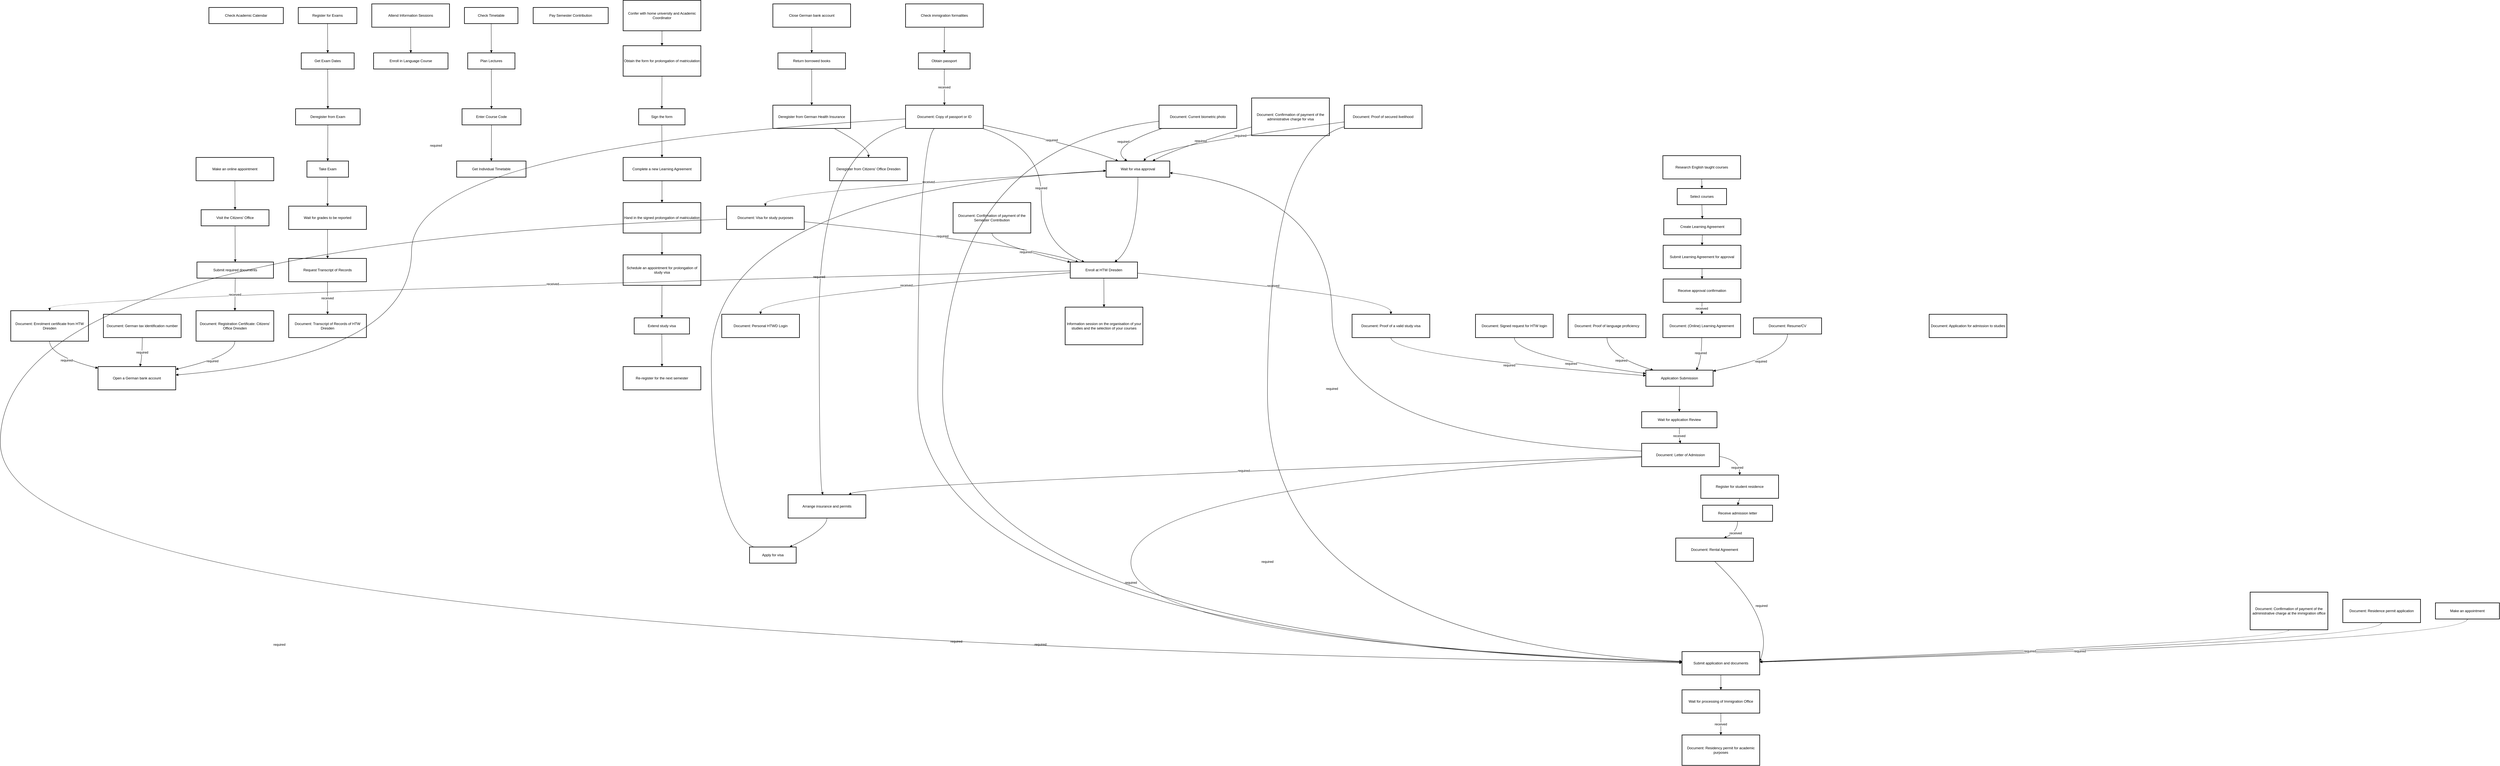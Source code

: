 <mxfile version="26.0.10">
  <diagram name="Page-1" id="U1ppwDl6W-6Wr9IJYZDx">
    <mxGraphModel dx="1793" dy="1134" grid="1" gridSize="10" guides="1" tooltips="1" connect="1" arrows="1" fold="1" page="1" pageScale="1" pageWidth="850" pageHeight="1100" math="0" shadow="0">
      <root>
        <mxCell id="0" />
        <mxCell id="1" parent="0" />
        <mxCell id="uUps8iylp9dzqpl-eoPC-1" value="Document: Proof of secured livelihood" style="whiteSpace=wrap;strokeWidth=2;" vertex="1" parent="1">
          <mxGeometry x="4517" y="371" width="260" height="78" as="geometry" />
        </mxCell>
        <mxCell id="uUps8iylp9dzqpl-eoPC-2" value="Document: Resume/CV" style="whiteSpace=wrap;strokeWidth=2;" vertex="1" parent="1">
          <mxGeometry x="5886" y="1083" width="228" height="54" as="geometry" />
        </mxCell>
        <mxCell id="uUps8iylp9dzqpl-eoPC-3" value="Document: Residence permit application" style="whiteSpace=wrap;strokeWidth=2;" vertex="1" parent="1">
          <mxGeometry x="7858" y="2025" width="260" height="78" as="geometry" />
        </mxCell>
        <mxCell id="uUps8iylp9dzqpl-eoPC-4" value="Document: Confirmation of payment of the administrative charge at the immigration office" style="whiteSpace=wrap;strokeWidth=2;" vertex="1" parent="1">
          <mxGeometry x="7548" y="2001" width="260" height="126" as="geometry" />
        </mxCell>
        <mxCell id="uUps8iylp9dzqpl-eoPC-5" value="Document: Enrolment certificate from HTW Dresden" style="whiteSpace=wrap;strokeWidth=2;" vertex="1" parent="1">
          <mxGeometry x="55" y="1059" width="260" height="102" as="geometry" />
        </mxCell>
        <mxCell id="uUps8iylp9dzqpl-eoPC-6" value="Document: Signed request for HTW login" style="whiteSpace=wrap;strokeWidth=2;" vertex="1" parent="1">
          <mxGeometry x="4956" y="1071" width="260" height="78" as="geometry" />
        </mxCell>
        <mxCell id="uUps8iylp9dzqpl-eoPC-7" value="Document: Letter of Admission" style="whiteSpace=wrap;strokeWidth=2;" vertex="1" parent="1">
          <mxGeometry x="5512" y="1503" width="260" height="78" as="geometry" />
        </mxCell>
        <mxCell id="uUps8iylp9dzqpl-eoPC-9" value="Document: Rental Agreement" style="whiteSpace=wrap;strokeWidth=2;" vertex="1" parent="1">
          <mxGeometry x="5626" y="1820" width="260" height="78" as="geometry" />
        </mxCell>
        <mxCell id="uUps8iylp9dzqpl-eoPC-10" value="Document: Visa for study purposes" style="whiteSpace=wrap;strokeWidth=2;" vertex="1" parent="1">
          <mxGeometry x="2450" y="709" width="260" height="78" as="geometry" />
        </mxCell>
        <mxCell id="uUps8iylp9dzqpl-eoPC-13" value="Document: Transcript of Records of HTW Dresden" style="whiteSpace=wrap;strokeWidth=2;" vertex="1" parent="1">
          <mxGeometry x="985" y="1071" width="260" height="78" as="geometry" />
        </mxCell>
        <mxCell id="uUps8iylp9dzqpl-eoPC-14" value="Document: Registration Certificate: Citizens&#39; Office Dresden" style="whiteSpace=wrap;strokeWidth=2;" vertex="1" parent="1">
          <mxGeometry x="675" y="1059" width="260" height="102" as="geometry" />
        </mxCell>
        <mxCell id="uUps8iylp9dzqpl-eoPC-15" value="Document: Residency permit for academic purposes" style="whiteSpace=wrap;strokeWidth=2;" vertex="1" parent="1">
          <mxGeometry x="5647" y="2479" width="260" height="102" as="geometry" />
        </mxCell>
        <mxCell id="uUps8iylp9dzqpl-eoPC-16" value="Document: (Online) Learning Agreement" style="whiteSpace=wrap;strokeWidth=2;" vertex="1" parent="1">
          <mxGeometry x="5583" y="1071" width="260" height="78" as="geometry" />
        </mxCell>
        <mxCell id="uUps8iylp9dzqpl-eoPC-17" value="Document: Proof of a valid study visa" style="whiteSpace=wrap;strokeWidth=2;" vertex="1" parent="1">
          <mxGeometry x="4543" y="1071" width="260" height="78" as="geometry" />
        </mxCell>
        <mxCell id="uUps8iylp9dzqpl-eoPC-18" value="Document: Personal HTWD Login" style="whiteSpace=wrap;strokeWidth=2;" vertex="1" parent="1">
          <mxGeometry x="2434" y="1071" width="260" height="78" as="geometry" />
        </mxCell>
        <mxCell id="uUps8iylp9dzqpl-eoPC-19" value="Document: Confirmation of payment of the Semester Contribution" style="whiteSpace=wrap;strokeWidth=2;" vertex="1" parent="1">
          <mxGeometry x="3208" y="697" width="260" height="102" as="geometry" />
        </mxCell>
        <mxCell id="uUps8iylp9dzqpl-eoPC-20" value="Document: Proof of language proficiency" style="whiteSpace=wrap;strokeWidth=2;" vertex="1" parent="1">
          <mxGeometry x="5266" y="1071" width="260" height="78" as="geometry" />
        </mxCell>
        <mxCell id="uUps8iylp9dzqpl-eoPC-21" value="Document: German tax identification number" style="whiteSpace=wrap;strokeWidth=2;" vertex="1" parent="1">
          <mxGeometry x="365" y="1071" width="260" height="78" as="geometry" />
        </mxCell>
        <mxCell id="uUps8iylp9dzqpl-eoPC-22" value="Document: Current biometric photo" style="whiteSpace=wrap;strokeWidth=2;" vertex="1" parent="1">
          <mxGeometry x="3897" y="371" width="260" height="78" as="geometry" />
        </mxCell>
        <mxCell id="uUps8iylp9dzqpl-eoPC-23" value="Document: Confirmation of payment of the administrative charge for visa" style="whiteSpace=wrap;strokeWidth=2;" vertex="1" parent="1">
          <mxGeometry x="4207" y="347" width="260" height="126" as="geometry" />
        </mxCell>
        <mxCell id="uUps8iylp9dzqpl-eoPC-24" value="Document: Application for admission to studies" style="whiteSpace=wrap;strokeWidth=2;" vertex="1" parent="1">
          <mxGeometry x="6474" y="1071" width="260" height="78" as="geometry" />
        </mxCell>
        <mxCell id="uUps8iylp9dzqpl-eoPC-25" value="Document: Copy of passport or ID" style="whiteSpace=wrap;strokeWidth=2;" vertex="1" parent="1">
          <mxGeometry x="3049" y="371" width="260" height="78" as="geometry" />
        </mxCell>
        <mxCell id="uUps8iylp9dzqpl-eoPC-26" value="Application Submission" style="whiteSpace=wrap;strokeWidth=2;" vertex="1" parent="1">
          <mxGeometry x="5526" y="1258" width="225" height="54" as="geometry" />
        </mxCell>
        <mxCell id="uUps8iylp9dzqpl-eoPC-27" value="Wait for application Review" style="whiteSpace=wrap;strokeWidth=2;" vertex="1" parent="1">
          <mxGeometry x="5512" y="1397" width="252" height="54" as="geometry" />
        </mxCell>
        <mxCell id="uUps8iylp9dzqpl-eoPC-28" value="Research English taught courses" style="whiteSpace=wrap;strokeWidth=2;" vertex="1" parent="1">
          <mxGeometry x="5583" y="540" width="260" height="78" as="geometry" />
        </mxCell>
        <mxCell id="uUps8iylp9dzqpl-eoPC-29" value="Select courses" style="whiteSpace=wrap;strokeWidth=2;" vertex="1" parent="1">
          <mxGeometry x="5631" y="650" width="165" height="54" as="geometry" />
        </mxCell>
        <mxCell id="uUps8iylp9dzqpl-eoPC-30" value="Create Learning Agreement" style="whiteSpace=wrap;strokeWidth=2;" vertex="1" parent="1">
          <mxGeometry x="5586" y="751" width="258" height="54" as="geometry" />
        </mxCell>
        <mxCell id="uUps8iylp9dzqpl-eoPC-31" value="Submit Learning Agreement for approval" style="whiteSpace=wrap;strokeWidth=2;" vertex="1" parent="1">
          <mxGeometry x="5584" y="840" width="260" height="78" as="geometry" />
        </mxCell>
        <mxCell id="uUps8iylp9dzqpl-eoPC-32" value="Receive approval confirmation" style="whiteSpace=wrap;strokeWidth=2;" vertex="1" parent="1">
          <mxGeometry x="5584" y="953" width="260" height="78" as="geometry" />
        </mxCell>
        <mxCell id="uUps8iylp9dzqpl-eoPC-33" value="Check Academic Calendar" style="whiteSpace=wrap;strokeWidth=2;" vertex="1" parent="1">
          <mxGeometry x="718" y="44" width="249" height="54" as="geometry" />
        </mxCell>
        <mxCell id="uUps8iylp9dzqpl-eoPC-34" value="Attend Information Sessions" style="whiteSpace=wrap;strokeWidth=2;" vertex="1" parent="1">
          <mxGeometry x="1263" y="32" width="260" height="78" as="geometry" />
        </mxCell>
        <mxCell id="uUps8iylp9dzqpl-eoPC-35" value="Enroll in Language Course" style="whiteSpace=wrap;strokeWidth=2;" vertex="1" parent="1">
          <mxGeometry x="1269" y="196" width="249" height="54" as="geometry" />
        </mxCell>
        <mxCell id="uUps8iylp9dzqpl-eoPC-39" value="Check immigration formalities" style="whiteSpace=wrap;strokeWidth=2;" vertex="1" parent="1">
          <mxGeometry x="3049" y="32" width="260" height="78" as="geometry" />
        </mxCell>
        <mxCell id="uUps8iylp9dzqpl-eoPC-40" value="Obtain passport" style="whiteSpace=wrap;strokeWidth=2;" vertex="1" parent="1">
          <mxGeometry x="3092" y="196" width="173" height="54" as="geometry" />
        </mxCell>
        <mxCell id="uUps8iylp9dzqpl-eoPC-41" value="Arrange insurance and permits" style="whiteSpace=wrap;strokeWidth=2;" vertex="1" parent="1">
          <mxGeometry x="2656" y="1675" width="260" height="78" as="geometry" />
        </mxCell>
        <mxCell id="uUps8iylp9dzqpl-eoPC-42" value="Apply for visa" style="whiteSpace=wrap;strokeWidth=2;" vertex="1" parent="1">
          <mxGeometry x="2527" y="1850" width="156" height="54" as="geometry" />
        </mxCell>
        <mxCell id="uUps8iylp9dzqpl-eoPC-43" value="Wait for visa approval" style="whiteSpace=wrap;strokeWidth=2;" vertex="1" parent="1">
          <mxGeometry x="3720" y="558" width="213" height="54" as="geometry" />
        </mxCell>
        <mxCell id="uUps8iylp9dzqpl-eoPC-44" value="Register for student residence" style="whiteSpace=wrap;strokeWidth=2;" vertex="1" parent="1">
          <mxGeometry x="5710" y="1609" width="260" height="78" as="geometry" />
        </mxCell>
        <mxCell id="uUps8iylp9dzqpl-eoPC-45" value="Receive admission letter" style="whiteSpace=wrap;strokeWidth=2;" vertex="1" parent="1">
          <mxGeometry x="5716" y="1710" width="234" height="54" as="geometry" />
        </mxCell>
        <mxCell id="uUps8iylp9dzqpl-eoPC-46" value="Pay Semester Contribution" style="whiteSpace=wrap;strokeWidth=2;" vertex="1" parent="1">
          <mxGeometry x="1803" y="44" width="251" height="54" as="geometry" />
        </mxCell>
        <mxCell id="uUps8iylp9dzqpl-eoPC-47" value="Enroll at HTW Dresden" style="whiteSpace=wrap;strokeWidth=2;" vertex="1" parent="1">
          <mxGeometry x="3600" y="896" width="225" height="54" as="geometry" />
        </mxCell>
        <mxCell id="uUps8iylp9dzqpl-eoPC-48" value="Information session on the organisation of your studies and the selection of your courses" style="whiteSpace=wrap;strokeWidth=2;" vertex="1" parent="1">
          <mxGeometry x="3583" y="1047" width="260" height="126" as="geometry" />
        </mxCell>
        <mxCell id="uUps8iylp9dzqpl-eoPC-49" value="Make an online appointment" style="whiteSpace=wrap;strokeWidth=2;" vertex="1" parent="1">
          <mxGeometry x="675" y="546" width="260" height="78" as="geometry" />
        </mxCell>
        <mxCell id="uUps8iylp9dzqpl-eoPC-50" value="Visit the Citizens&#39; Office" style="whiteSpace=wrap;strokeWidth=2;" vertex="1" parent="1">
          <mxGeometry x="692" y="721" width="227" height="54" as="geometry" />
        </mxCell>
        <mxCell id="uUps8iylp9dzqpl-eoPC-51" value="Submit required documents" style="whiteSpace=wrap;strokeWidth=2;" vertex="1" parent="1">
          <mxGeometry x="678" y="896" width="256" height="54" as="geometry" />
        </mxCell>
        <mxCell id="uUps8iylp9dzqpl-eoPC-52" value="Make an appointment" style="whiteSpace=wrap;strokeWidth=2;" vertex="1" parent="1">
          <mxGeometry x="8168" y="2037" width="214" height="54" as="geometry" />
        </mxCell>
        <mxCell id="uUps8iylp9dzqpl-eoPC-53" value="Submit application and documents" style="whiteSpace=wrap;strokeWidth=2;" vertex="1" parent="1">
          <mxGeometry x="5647" y="2200" width="260" height="78" as="geometry" />
        </mxCell>
        <mxCell id="uUps8iylp9dzqpl-eoPC-54" value="Wait for processing of Immigration Office" style="whiteSpace=wrap;strokeWidth=2;" vertex="1" parent="1">
          <mxGeometry x="5647" y="2328" width="260" height="78" as="geometry" />
        </mxCell>
        <mxCell id="uUps8iylp9dzqpl-eoPC-55" value="Open a German bank account" style="whiteSpace=wrap;strokeWidth=2;" vertex="1" parent="1">
          <mxGeometry x="347" y="1246" width="260" height="78" as="geometry" />
        </mxCell>
        <mxCell id="uUps8iylp9dzqpl-eoPC-56" value="Check Timetable" style="whiteSpace=wrap;strokeWidth=2;" vertex="1" parent="1">
          <mxGeometry x="1573" y="44" width="179" height="54" as="geometry" />
        </mxCell>
        <mxCell id="uUps8iylp9dzqpl-eoPC-57" value="Plan Lectures" style="whiteSpace=wrap;strokeWidth=2;" vertex="1" parent="1">
          <mxGeometry x="1584" y="196" width="158" height="54" as="geometry" />
        </mxCell>
        <mxCell id="uUps8iylp9dzqpl-eoPC-58" value="Enter Course Code" style="whiteSpace=wrap;strokeWidth=2;" vertex="1" parent="1">
          <mxGeometry x="1565" y="383" width="197" height="54" as="geometry" />
        </mxCell>
        <mxCell id="uUps8iylp9dzqpl-eoPC-59" value="Get Individual Timetable" style="whiteSpace=wrap;strokeWidth=2;" vertex="1" parent="1">
          <mxGeometry x="1547" y="558" width="232" height="54" as="geometry" />
        </mxCell>
        <mxCell id="uUps8iylp9dzqpl-eoPC-60" value="Register for Exams" style="whiteSpace=wrap;strokeWidth=2;" vertex="1" parent="1">
          <mxGeometry x="1017" y="44" width="196" height="54" as="geometry" />
        </mxCell>
        <mxCell id="uUps8iylp9dzqpl-eoPC-61" value="Get Exam Dates" style="whiteSpace=wrap;strokeWidth=2;" vertex="1" parent="1">
          <mxGeometry x="1027" y="196" width="177" height="54" as="geometry" />
        </mxCell>
        <mxCell id="uUps8iylp9dzqpl-eoPC-62" value="Deregister from Exam" style="whiteSpace=wrap;strokeWidth=2;" vertex="1" parent="1">
          <mxGeometry x="1008" y="383" width="216" height="54" as="geometry" />
        </mxCell>
        <mxCell id="uUps8iylp9dzqpl-eoPC-63" value="Take Exam" style="whiteSpace=wrap;strokeWidth=2;" vertex="1" parent="1">
          <mxGeometry x="1046" y="558" width="139" height="54" as="geometry" />
        </mxCell>
        <mxCell id="uUps8iylp9dzqpl-eoPC-64" value="Wait for grades to be reported" style="whiteSpace=wrap;strokeWidth=2;" vertex="1" parent="1">
          <mxGeometry x="985" y="709" width="260" height="78" as="geometry" />
        </mxCell>
        <mxCell id="uUps8iylp9dzqpl-eoPC-65" value="Request Transcript of Records" style="whiteSpace=wrap;strokeWidth=2;" vertex="1" parent="1">
          <mxGeometry x="985" y="884" width="260" height="78" as="geometry" />
        </mxCell>
        <mxCell id="uUps8iylp9dzqpl-eoPC-66" value="Confer with home university and Academic Coordinator" style="whiteSpace=wrap;strokeWidth=2;" vertex="1" parent="1">
          <mxGeometry x="2104" y="20" width="260" height="102" as="geometry" />
        </mxCell>
        <mxCell id="uUps8iylp9dzqpl-eoPC-67" value="Obtain the form for prolongation of matriculation" style="whiteSpace=wrap;strokeWidth=2;" vertex="1" parent="1">
          <mxGeometry x="2104" y="172" width="260" height="102" as="geometry" />
        </mxCell>
        <mxCell id="uUps8iylp9dzqpl-eoPC-68" value="Sign the form" style="whiteSpace=wrap;strokeWidth=2;" vertex="1" parent="1">
          <mxGeometry x="2156" y="383" width="155" height="54" as="geometry" />
        </mxCell>
        <mxCell id="uUps8iylp9dzqpl-eoPC-69" value="Complete a new Learning Agreement" style="whiteSpace=wrap;strokeWidth=2;" vertex="1" parent="1">
          <mxGeometry x="2104" y="546" width="260" height="78" as="geometry" />
        </mxCell>
        <mxCell id="uUps8iylp9dzqpl-eoPC-70" value="Hand in the signed prolongation of matriculation" style="whiteSpace=wrap;strokeWidth=2;" vertex="1" parent="1">
          <mxGeometry x="2104" y="697" width="260" height="102" as="geometry" />
        </mxCell>
        <mxCell id="uUps8iylp9dzqpl-eoPC-71" value="Schedule an appointment for prolongation of study visa" style="whiteSpace=wrap;strokeWidth=2;" vertex="1" parent="1">
          <mxGeometry x="2104" y="872" width="260" height="102" as="geometry" />
        </mxCell>
        <mxCell id="uUps8iylp9dzqpl-eoPC-72" value="Extend study visa" style="whiteSpace=wrap;strokeWidth=2;" vertex="1" parent="1">
          <mxGeometry x="2141" y="1083" width="185" height="54" as="geometry" />
        </mxCell>
        <mxCell id="uUps8iylp9dzqpl-eoPC-73" value="Re-register for the next semester" style="whiteSpace=wrap;strokeWidth=2;" vertex="1" parent="1">
          <mxGeometry x="2104" y="1246" width="260" height="78" as="geometry" />
        </mxCell>
        <mxCell id="uUps8iylp9dzqpl-eoPC-75" value="Close German bank account" style="whiteSpace=wrap;strokeWidth=2;" vertex="1" parent="1">
          <mxGeometry x="2605" y="32" width="260" height="78" as="geometry" />
        </mxCell>
        <mxCell id="uUps8iylp9dzqpl-eoPC-76" value="Return borrowed books" style="whiteSpace=wrap;strokeWidth=2;" vertex="1" parent="1">
          <mxGeometry x="2622" y="196" width="226" height="54" as="geometry" />
        </mxCell>
        <mxCell id="uUps8iylp9dzqpl-eoPC-77" value="Deregister from German Health Insurance" style="whiteSpace=wrap;strokeWidth=2;" vertex="1" parent="1">
          <mxGeometry x="2605" y="371" width="260" height="78" as="geometry" />
        </mxCell>
        <mxCell id="uUps8iylp9dzqpl-eoPC-78" value="Deregister from Citizens&#39; Office Dresden" style="whiteSpace=wrap;strokeWidth=2;" vertex="1" parent="1">
          <mxGeometry x="2795" y="546" width="260" height="78" as="geometry" />
        </mxCell>
        <mxCell id="uUps8iylp9dzqpl-eoPC-81" value="required" style="curved=1;startArrow=none;endArrow=block;exitX=0.5;exitY=1;entryX=0.75;entryY=0;rounded=0;entryDx=0;entryDy=0;" edge="1" parent="1" source="uUps8iylp9dzqpl-eoPC-16" target="uUps8iylp9dzqpl-eoPC-26">
          <mxGeometry x="-0.099" y="-3" relative="1" as="geometry">
            <Array as="points">
              <mxPoint x="5713" y="1220" />
            </Array>
            <mxPoint as="offset" />
          </mxGeometry>
        </mxCell>
        <mxCell id="uUps8iylp9dzqpl-eoPC-82" value="required" style="curved=1;startArrow=none;endArrow=block;exitX=0.5;exitY=1;entryX=1;entryY=0.06;rounded=0;" edge="1" parent="1" source="uUps8iylp9dzqpl-eoPC-2" target="uUps8iylp9dzqpl-eoPC-26">
          <mxGeometry relative="1" as="geometry">
            <Array as="points">
              <mxPoint x="6000" y="1210" />
            </Array>
          </mxGeometry>
        </mxCell>
        <mxCell id="uUps8iylp9dzqpl-eoPC-84" value="required" style="curved=1;startArrow=none;endArrow=block;exitX=0.5;exitY=1;entryX=0.11;entryY=0;rounded=0;" edge="1" parent="1" source="uUps8iylp9dzqpl-eoPC-20" target="uUps8iylp9dzqpl-eoPC-26">
          <mxGeometry relative="1" as="geometry">
            <Array as="points">
              <mxPoint x="5396" y="1210" />
            </Array>
          </mxGeometry>
        </mxCell>
        <mxCell id="uUps8iylp9dzqpl-eoPC-85" value="required" style="curved=1;startArrow=none;endArrow=block;exitX=0.5;exitY=1;entryX=0;entryY=0.21;rounded=0;" edge="1" parent="1" source="uUps8iylp9dzqpl-eoPC-6" target="uUps8iylp9dzqpl-eoPC-26">
          <mxGeometry relative="1" as="geometry">
            <Array as="points">
              <mxPoint x="5086" y="1210" />
            </Array>
          </mxGeometry>
        </mxCell>
        <mxCell id="uUps8iylp9dzqpl-eoPC-88" value="required" style="curved=1;startArrow=none;endArrow=block;exitX=0.5;exitY=1;entryX=0;entryY=0.34;rounded=0;" edge="1" parent="1" source="uUps8iylp9dzqpl-eoPC-17" target="uUps8iylp9dzqpl-eoPC-26">
          <mxGeometry relative="1" as="geometry">
            <Array as="points">
              <mxPoint x="4673" y="1210" />
            </Array>
          </mxGeometry>
        </mxCell>
        <mxCell id="uUps8iylp9dzqpl-eoPC-89" value="" style="curved=1;startArrow=none;endArrow=block;exitX=0.5;exitY=1;entryX=0.5;entryY=0;rounded=0;" edge="1" parent="1" source="uUps8iylp9dzqpl-eoPC-26" target="uUps8iylp9dzqpl-eoPC-27">
          <mxGeometry relative="1" as="geometry">
            <Array as="points" />
          </mxGeometry>
        </mxCell>
        <mxCell id="uUps8iylp9dzqpl-eoPC-90" value="received" style="curved=1;startArrow=none;endArrow=block;exitX=0.5;exitY=1;entryX=0.5;entryY=0;rounded=0;entryDx=0;entryDy=0;" edge="1" parent="1" source="uUps8iylp9dzqpl-eoPC-27" target="uUps8iylp9dzqpl-eoPC-7">
          <mxGeometry relative="1" as="geometry">
            <Array as="points">
              <mxPoint x="5638" y="1488" />
            </Array>
          </mxGeometry>
        </mxCell>
        <mxCell id="uUps8iylp9dzqpl-eoPC-91" value="" style="curved=1;startArrow=none;endArrow=block;exitX=0.5;exitY=1;entryX=0.5;entryY=0;rounded=0;" edge="1" parent="1" source="uUps8iylp9dzqpl-eoPC-28" target="uUps8iylp9dzqpl-eoPC-29">
          <mxGeometry relative="1" as="geometry">
            <Array as="points" />
          </mxGeometry>
        </mxCell>
        <mxCell id="uUps8iylp9dzqpl-eoPC-92" value="" style="curved=1;startArrow=none;endArrow=block;exitX=0.5;exitY=1;entryX=0.5;entryY=0;rounded=0;exitDx=0;exitDy=0;" edge="1" parent="1" source="uUps8iylp9dzqpl-eoPC-29" target="uUps8iylp9dzqpl-eoPC-30">
          <mxGeometry relative="1" as="geometry">
            <Array as="points" />
          </mxGeometry>
        </mxCell>
        <mxCell id="uUps8iylp9dzqpl-eoPC-93" value="" style="curved=1;startArrow=none;endArrow=block;exitX=0.5;exitY=1;entryX=0.5;entryY=0;rounded=0;" edge="1" parent="1" source="uUps8iylp9dzqpl-eoPC-30" target="uUps8iylp9dzqpl-eoPC-31">
          <mxGeometry relative="1" as="geometry">
            <Array as="points" />
          </mxGeometry>
        </mxCell>
        <mxCell id="uUps8iylp9dzqpl-eoPC-94" value="" style="curved=1;startArrow=none;endArrow=block;exitX=0.5;exitY=1;entryX=0.5;entryY=0;rounded=0;" edge="1" parent="1" source="uUps8iylp9dzqpl-eoPC-31" target="uUps8iylp9dzqpl-eoPC-32">
          <mxGeometry relative="1" as="geometry">
            <Array as="points" />
          </mxGeometry>
        </mxCell>
        <mxCell id="uUps8iylp9dzqpl-eoPC-95" value="received" style="curved=1;startArrow=none;endArrow=block;exitX=0.5;exitY=1;entryX=0.5;entryY=0;rounded=0;" edge="1" parent="1" source="uUps8iylp9dzqpl-eoPC-32" target="uUps8iylp9dzqpl-eoPC-16">
          <mxGeometry relative="1" as="geometry">
            <Array as="points" />
          </mxGeometry>
        </mxCell>
        <mxCell id="uUps8iylp9dzqpl-eoPC-96" value="" style="curved=1;startArrow=none;endArrow=block;exitX=0.5;exitY=1;entryX=0.5;entryY=0;rounded=0;" edge="1" parent="1" source="uUps8iylp9dzqpl-eoPC-34" target="uUps8iylp9dzqpl-eoPC-35">
          <mxGeometry relative="1" as="geometry">
            <Array as="points" />
          </mxGeometry>
        </mxCell>
        <mxCell id="uUps8iylp9dzqpl-eoPC-103" value="" style="curved=1;startArrow=none;endArrow=block;exitX=0.5;exitY=1;entryX=0.5;entryY=0;rounded=0;" edge="1" parent="1" source="uUps8iylp9dzqpl-eoPC-39" target="uUps8iylp9dzqpl-eoPC-40">
          <mxGeometry relative="1" as="geometry">
            <Array as="points" />
          </mxGeometry>
        </mxCell>
        <mxCell id="uUps8iylp9dzqpl-eoPC-104" value="received" style="curved=1;startArrow=none;endArrow=block;exitX=0.5;exitY=1;entryX=0.5;entryY=0;rounded=0;" edge="1" parent="1" source="uUps8iylp9dzqpl-eoPC-40" target="uUps8iylp9dzqpl-eoPC-25">
          <mxGeometry relative="1" as="geometry">
            <Array as="points" />
          </mxGeometry>
        </mxCell>
        <mxCell id="uUps8iylp9dzqpl-eoPC-105" value="required" style="curved=1;startArrow=none;endArrow=block;exitX=0;exitY=0.56;entryX=0.78;entryY=0;rounded=0;" edge="1" parent="1" source="uUps8iylp9dzqpl-eoPC-7" target="uUps8iylp9dzqpl-eoPC-41">
          <mxGeometry relative="1" as="geometry">
            <Array as="points">
              <mxPoint x="2925" y="1639" />
            </Array>
          </mxGeometry>
        </mxCell>
        <mxCell id="uUps8iylp9dzqpl-eoPC-106" value="required" style="curved=1;startArrow=none;endArrow=block;exitX=0;exitY=0.9;entryX=0.45;entryY=0;rounded=0;" edge="1" parent="1" source="uUps8iylp9dzqpl-eoPC-25" target="uUps8iylp9dzqpl-eoPC-41">
          <mxGeometry relative="1" as="geometry">
            <Array as="points">
              <mxPoint x="2760" y="510" />
              <mxPoint x="2760" y="1639" />
            </Array>
          </mxGeometry>
        </mxCell>
        <mxCell id="uUps8iylp9dzqpl-eoPC-107" value="" style="curved=1;startArrow=none;endArrow=block;exitX=0.5;exitY=1;entryX=0.86;entryY=0;rounded=0;" edge="1" parent="1" source="uUps8iylp9dzqpl-eoPC-41" target="uUps8iylp9dzqpl-eoPC-42">
          <mxGeometry relative="1" as="geometry">
            <Array as="points">
              <mxPoint x="2786" y="1790" />
            </Array>
          </mxGeometry>
        </mxCell>
        <mxCell id="uUps8iylp9dzqpl-eoPC-108" value="" style="curved=1;startArrow=none;endArrow=block;exitX=0.09;exitY=0;entryX=0;entryY=0.6;rounded=0;" edge="1" parent="1" source="uUps8iylp9dzqpl-eoPC-42" target="uUps8iylp9dzqpl-eoPC-43">
          <mxGeometry relative="1" as="geometry">
            <Array as="points">
              <mxPoint x="2399" y="1790" />
              <mxPoint x="2399" y="661" />
            </Array>
          </mxGeometry>
        </mxCell>
        <mxCell id="uUps8iylp9dzqpl-eoPC-110" value="required" style="curved=1;startArrow=none;endArrow=block;exitX=0;exitY=0.77;entryX=0.73;entryY=0;rounded=0;" edge="1" parent="1" source="uUps8iylp9dzqpl-eoPC-23" target="uUps8iylp9dzqpl-eoPC-43">
          <mxGeometry relative="1" as="geometry">
            <Array as="points">
              <mxPoint x="3963" y="510" />
            </Array>
          </mxGeometry>
        </mxCell>
        <mxCell id="uUps8iylp9dzqpl-eoPC-113" value="required" style="curved=1;startArrow=none;endArrow=block;exitX=0;exitY=0.72;entryX=0.59;entryY=0;rounded=0;" edge="1" parent="1" source="uUps8iylp9dzqpl-eoPC-1" target="uUps8iylp9dzqpl-eoPC-43">
          <mxGeometry relative="1" as="geometry">
            <Array as="points">
              <mxPoint x="3880" y="510" />
            </Array>
          </mxGeometry>
        </mxCell>
        <mxCell id="uUps8iylp9dzqpl-eoPC-114" value="required" style="curved=1;startArrow=none;endArrow=block;exitX=0;exitY=0.33;entryX=1;entryY=0.73;rounded=0;" edge="1" parent="1" source="uUps8iylp9dzqpl-eoPC-7" target="uUps8iylp9dzqpl-eoPC-43">
          <mxGeometry relative="1" as="geometry">
            <Array as="points">
              <mxPoint x="4476" y="1488" />
              <mxPoint x="4476" y="661" />
            </Array>
          </mxGeometry>
        </mxCell>
        <mxCell id="uUps8iylp9dzqpl-eoPC-115" value="required" style="curved=1;startArrow=none;endArrow=block;exitX=0.04;exitY=1;entryX=0.33;entryY=0;rounded=0;" edge="1" parent="1" source="uUps8iylp9dzqpl-eoPC-22" target="uUps8iylp9dzqpl-eoPC-43">
          <mxGeometry relative="1" as="geometry">
            <Array as="points">
              <mxPoint x="3725" y="510" />
            </Array>
          </mxGeometry>
        </mxCell>
        <mxCell id="uUps8iylp9dzqpl-eoPC-116" value="required" style="curved=1;startArrow=none;endArrow=block;exitX=1;exitY=0.86;entryX=0.19;entryY=0;rounded=0;" edge="1" parent="1" source="uUps8iylp9dzqpl-eoPC-25" target="uUps8iylp9dzqpl-eoPC-43">
          <mxGeometry relative="1" as="geometry">
            <Array as="points">
              <mxPoint x="3642" y="510" />
            </Array>
          </mxGeometry>
        </mxCell>
        <mxCell id="uUps8iylp9dzqpl-eoPC-117" value="received" style="curved=1;startArrow=none;endArrow=block;exitX=0;exitY=0.62;entryX=0.5;entryY=0;rounded=0;" edge="1" parent="1" source="uUps8iylp9dzqpl-eoPC-43" target="uUps8iylp9dzqpl-eoPC-10">
          <mxGeometry relative="1" as="geometry">
            <Array as="points">
              <mxPoint x="2580" y="661" />
            </Array>
          </mxGeometry>
        </mxCell>
        <mxCell id="uUps8iylp9dzqpl-eoPC-118" value="required" style="curved=1;startArrow=none;endArrow=block;exitX=1;exitY=0.56;entryX=0.5;entryY=0;rounded=0;" edge="1" parent="1" source="uUps8iylp9dzqpl-eoPC-7" target="uUps8iylp9dzqpl-eoPC-44">
          <mxGeometry x="0.572" y="-8" relative="1" as="geometry">
            <Array as="points">
              <mxPoint x="5840" y="1559" />
            </Array>
            <mxPoint as="offset" />
          </mxGeometry>
        </mxCell>
        <mxCell id="uUps8iylp9dzqpl-eoPC-119" value="" style="curved=1;startArrow=none;endArrow=block;exitX=0.5;exitY=1;entryX=0.5;entryY=0;rounded=0;" edge="1" parent="1" source="uUps8iylp9dzqpl-eoPC-44" target="uUps8iylp9dzqpl-eoPC-45">
          <mxGeometry relative="1" as="geometry">
            <Array as="points" />
          </mxGeometry>
        </mxCell>
        <mxCell id="uUps8iylp9dzqpl-eoPC-120" value="received" style="curved=1;startArrow=none;endArrow=block;exitX=0.5;exitY=1;entryX=0.62;entryY=0;rounded=0;" edge="1" parent="1" source="uUps8iylp9dzqpl-eoPC-45" target="uUps8iylp9dzqpl-eoPC-9">
          <mxGeometry relative="1" as="geometry">
            <Array as="points">
              <mxPoint x="5833" y="1800" />
            </Array>
          </mxGeometry>
        </mxCell>
        <mxCell id="uUps8iylp9dzqpl-eoPC-122" value="" style="curved=1;startArrow=none;endArrow=block;exitX=0.5;exitY=1;entryX=0.66;entryY=0;rounded=0;" edge="1" parent="1" source="uUps8iylp9dzqpl-eoPC-43" target="uUps8iylp9dzqpl-eoPC-47">
          <mxGeometry relative="1" as="geometry">
            <Array as="points">
              <mxPoint x="3826" y="836" />
            </Array>
          </mxGeometry>
        </mxCell>
        <mxCell id="uUps8iylp9dzqpl-eoPC-123" value="required" style="curved=1;startArrow=none;endArrow=block;exitX=0.99;exitY=1;entryX=0.21;entryY=0;rounded=0;" edge="1" parent="1" source="uUps8iylp9dzqpl-eoPC-25" target="uUps8iylp9dzqpl-eoPC-47">
          <mxGeometry relative="1" as="geometry">
            <Array as="points">
              <mxPoint x="3503" y="510" />
              <mxPoint x="3503" y="836" />
            </Array>
          </mxGeometry>
        </mxCell>
        <mxCell id="uUps8iylp9dzqpl-eoPC-124" value="required" style="curved=1;startArrow=none;endArrow=block;exitX=1;exitY=0.67;entryX=0.12;entryY=0;rounded=0;" edge="1" parent="1" source="uUps8iylp9dzqpl-eoPC-10" target="uUps8iylp9dzqpl-eoPC-47">
          <mxGeometry relative="1" as="geometry">
            <Array as="points">
              <mxPoint x="3436" y="836" />
            </Array>
          </mxGeometry>
        </mxCell>
        <mxCell id="uUps8iylp9dzqpl-eoPC-126" value="required" style="curved=1;startArrow=none;endArrow=block;exitX=0.5;exitY=1;entryX=0;entryY=0.01;rounded=0;" edge="1" parent="1" source="uUps8iylp9dzqpl-eoPC-19" target="uUps8iylp9dzqpl-eoPC-47">
          <mxGeometry relative="1" as="geometry">
            <Array as="points">
              <mxPoint x="3338" y="836" />
            </Array>
          </mxGeometry>
        </mxCell>
        <mxCell id="uUps8iylp9dzqpl-eoPC-127" value="received" style="curved=1;startArrow=none;endArrow=block;exitX=0;exitY=0.66;entryX=0.5;entryY=0;rounded=0;" edge="1" parent="1" source="uUps8iylp9dzqpl-eoPC-47" target="uUps8iylp9dzqpl-eoPC-18">
          <mxGeometry relative="1" as="geometry">
            <Array as="points">
              <mxPoint x="2564" y="1011" />
            </Array>
          </mxGeometry>
        </mxCell>
        <mxCell id="uUps8iylp9dzqpl-eoPC-128" value="received" style="curved=1;startArrow=none;endArrow=block;exitX=1;exitY=0.69;entryX=0.5;entryY=0;rounded=0;" edge="1" parent="1" source="uUps8iylp9dzqpl-eoPC-47" target="uUps8iylp9dzqpl-eoPC-17">
          <mxGeometry relative="1" as="geometry">
            <Array as="points">
              <mxPoint x="4673" y="1011" />
            </Array>
          </mxGeometry>
        </mxCell>
        <mxCell id="uUps8iylp9dzqpl-eoPC-129" value="received" style="curved=1;startArrow=none;endArrow=block;exitX=0;exitY=0.55;entryX=0.5;entryY=0;rounded=0;" edge="1" parent="1" source="uUps8iylp9dzqpl-eoPC-47" target="uUps8iylp9dzqpl-eoPC-5">
          <mxGeometry relative="1" as="geometry">
            <Array as="points">
              <mxPoint x="185" y="1011" />
            </Array>
          </mxGeometry>
        </mxCell>
        <mxCell id="uUps8iylp9dzqpl-eoPC-130" value="" style="curved=1;startArrow=none;endArrow=block;exitX=0.5;exitY=1;entryX=0.5;entryY=0;rounded=0;" edge="1" parent="1" source="uUps8iylp9dzqpl-eoPC-47" target="uUps8iylp9dzqpl-eoPC-48">
          <mxGeometry relative="1" as="geometry">
            <Array as="points" />
          </mxGeometry>
        </mxCell>
        <mxCell id="uUps8iylp9dzqpl-eoPC-131" value="" style="curved=1;startArrow=none;endArrow=block;exitX=0.5;exitY=1;entryX=0.5;entryY=0;rounded=0;" edge="1" parent="1" source="uUps8iylp9dzqpl-eoPC-49" target="uUps8iylp9dzqpl-eoPC-50">
          <mxGeometry relative="1" as="geometry">
            <Array as="points" />
          </mxGeometry>
        </mxCell>
        <mxCell id="uUps8iylp9dzqpl-eoPC-132" value="" style="curved=1;startArrow=none;endArrow=block;exitX=0.5;exitY=1;entryX=0.5;entryY=0;rounded=0;" edge="1" parent="1" source="uUps8iylp9dzqpl-eoPC-50" target="uUps8iylp9dzqpl-eoPC-51">
          <mxGeometry relative="1" as="geometry">
            <Array as="points" />
          </mxGeometry>
        </mxCell>
        <mxCell id="uUps8iylp9dzqpl-eoPC-133" value="received" style="curved=1;startArrow=none;endArrow=block;exitX=0.5;exitY=1;entryX=0.5;entryY=0;rounded=0;" edge="1" parent="1" source="uUps8iylp9dzqpl-eoPC-51" target="uUps8iylp9dzqpl-eoPC-14">
          <mxGeometry relative="1" as="geometry">
            <Array as="points" />
          </mxGeometry>
        </mxCell>
        <mxCell id="uUps8iylp9dzqpl-eoPC-134" value="" style="curved=1;startArrow=none;endArrow=block;exitX=0.5;exitY=1;entryX=1;entryY=0.45;rounded=0;" edge="1" parent="1" source="uUps8iylp9dzqpl-eoPC-52" target="uUps8iylp9dzqpl-eoPC-53">
          <mxGeometry relative="1" as="geometry">
            <Array as="points">
              <mxPoint x="8275" y="2164" />
            </Array>
          </mxGeometry>
        </mxCell>
        <mxCell id="uUps8iylp9dzqpl-eoPC-135" value="required" style="curved=1;startArrow=none;endArrow=block;exitX=0.5;exitY=1;entryX=1;entryY=0.44;rounded=0;" edge="1" parent="1" source="uUps8iylp9dzqpl-eoPC-3" target="uUps8iylp9dzqpl-eoPC-53">
          <mxGeometry relative="1" as="geometry">
            <Array as="points">
              <mxPoint x="7988" y="2164" />
            </Array>
          </mxGeometry>
        </mxCell>
        <mxCell id="uUps8iylp9dzqpl-eoPC-136" value="required" style="curved=1;startArrow=none;endArrow=block;exitX=0.5;exitY=1;entryX=1;entryY=0.43;rounded=0;" edge="1" parent="1" source="uUps8iylp9dzqpl-eoPC-4" target="uUps8iylp9dzqpl-eoPC-53">
          <mxGeometry relative="1" as="geometry">
            <Array as="points">
              <mxPoint x="7678" y="2164" />
            </Array>
          </mxGeometry>
        </mxCell>
        <mxCell id="uUps8iylp9dzqpl-eoPC-137" value="required" style="curved=1;startArrow=none;endArrow=block;exitX=0.5;exitY=1;entryX=1;entryY=0.42;rounded=0;" edge="1" parent="1" source="uUps8iylp9dzqpl-eoPC-9" target="uUps8iylp9dzqpl-eoPC-53">
          <mxGeometry relative="1" as="geometry">
            <Array as="points">
              <mxPoint x="5960" y="2090" />
            </Array>
          </mxGeometry>
        </mxCell>
        <mxCell id="uUps8iylp9dzqpl-eoPC-139" value="required" style="curved=1;startArrow=none;endArrow=block;exitX=0;exitY=0.93;entryX=0;entryY=0.42;rounded=0;" edge="1" parent="1" source="uUps8iylp9dzqpl-eoPC-1" target="uUps8iylp9dzqpl-eoPC-53">
          <mxGeometry relative="1" as="geometry">
            <Array as="points">
              <mxPoint x="4260" y="510" />
              <mxPoint x="4260" y="2164" />
            </Array>
          </mxGeometry>
        </mxCell>
        <mxCell id="uUps8iylp9dzqpl-eoPC-140" value="required" style="curved=1;startArrow=none;endArrow=block;exitX=0;exitY=0.59;entryX=0;entryY=0.44;rounded=0;" edge="1" parent="1" source="uUps8iylp9dzqpl-eoPC-7" target="uUps8iylp9dzqpl-eoPC-53">
          <mxGeometry relative="1" as="geometry">
            <Array as="points">
              <mxPoint x="3803" y="1639" />
              <mxPoint x="3803" y="2164" />
            </Array>
          </mxGeometry>
        </mxCell>
        <mxCell id="uUps8iylp9dzqpl-eoPC-141" value="required" style="curved=1;startArrow=none;endArrow=block;exitX=0;exitY=0.69;entryX=0;entryY=0.45;rounded=0;" edge="1" parent="1" source="uUps8iylp9dzqpl-eoPC-22" target="uUps8iylp9dzqpl-eoPC-53">
          <mxGeometry relative="1" as="geometry">
            <Array as="points">
              <mxPoint x="3173" y="510" />
              <mxPoint x="3173" y="2164" />
            </Array>
          </mxGeometry>
        </mxCell>
        <mxCell id="uUps8iylp9dzqpl-eoPC-142" value="required" style="curved=1;startArrow=none;endArrow=block;exitX=0.37;exitY=1;entryX=0;entryY=0.45;rounded=0;" edge="1" parent="1" source="uUps8iylp9dzqpl-eoPC-25" target="uUps8iylp9dzqpl-eoPC-53">
          <mxGeometry relative="1" as="geometry">
            <Array as="points">
              <mxPoint x="3090" y="510" />
              <mxPoint x="3090" y="2164" />
            </Array>
          </mxGeometry>
        </mxCell>
        <mxCell id="uUps8iylp9dzqpl-eoPC-143" value="required" style="curved=1;startArrow=none;endArrow=block;exitX=0;exitY=0.56;entryX=0;entryY=0.48;rounded=0;" edge="1" parent="1" source="uUps8iylp9dzqpl-eoPC-10" target="uUps8iylp9dzqpl-eoPC-53">
          <mxGeometry relative="1" as="geometry">
            <Array as="points">
              <mxPoint x="20" y="836" />
              <mxPoint x="20" y="2164" />
            </Array>
          </mxGeometry>
        </mxCell>
        <mxCell id="uUps8iylp9dzqpl-eoPC-144" value="" style="curved=1;startArrow=none;endArrow=block;exitX=0.5;exitY=1;entryX=0.5;entryY=0;rounded=0;" edge="1" parent="1" source="uUps8iylp9dzqpl-eoPC-53" target="uUps8iylp9dzqpl-eoPC-54">
          <mxGeometry relative="1" as="geometry">
            <Array as="points" />
          </mxGeometry>
        </mxCell>
        <mxCell id="uUps8iylp9dzqpl-eoPC-145" value="received" style="curved=1;startArrow=none;endArrow=block;exitX=0.5;exitY=1;entryX=0.5;entryY=0;rounded=0;" edge="1" parent="1" source="uUps8iylp9dzqpl-eoPC-54" target="uUps8iylp9dzqpl-eoPC-15">
          <mxGeometry relative="1" as="geometry">
            <Array as="points" />
          </mxGeometry>
        </mxCell>
        <mxCell id="uUps8iylp9dzqpl-eoPC-146" value="required" style="curved=1;startArrow=none;endArrow=block;exitX=0;exitY=0.59;entryX=1;entryY=0.36;rounded=0;" edge="1" parent="1" source="uUps8iylp9dzqpl-eoPC-25" target="uUps8iylp9dzqpl-eoPC-55">
          <mxGeometry relative="1" as="geometry">
            <Array as="points">
              <mxPoint x="1396" y="510" />
              <mxPoint x="1396" y="1210" />
            </Array>
          </mxGeometry>
        </mxCell>
        <mxCell id="uUps8iylp9dzqpl-eoPC-147" value="required" style="curved=1;startArrow=none;endArrow=block;exitX=0.5;exitY=1;entryX=1;entryY=0.12;rounded=0;" edge="1" parent="1" source="uUps8iylp9dzqpl-eoPC-14" target="uUps8iylp9dzqpl-eoPC-55">
          <mxGeometry relative="1" as="geometry">
            <Array as="points">
              <mxPoint x="805" y="1210" />
            </Array>
          </mxGeometry>
        </mxCell>
        <mxCell id="uUps8iylp9dzqpl-eoPC-148" value="required" style="curved=1;startArrow=none;endArrow=block;exitX=0.5;exitY=1;entryX=0.54;entryY=0;rounded=0;" edge="1" parent="1" source="uUps8iylp9dzqpl-eoPC-21" target="uUps8iylp9dzqpl-eoPC-55">
          <mxGeometry relative="1" as="geometry">
            <Array as="points">
              <mxPoint x="495" y="1210" />
            </Array>
          </mxGeometry>
        </mxCell>
        <mxCell id="uUps8iylp9dzqpl-eoPC-149" value="required" style="curved=1;startArrow=none;endArrow=block;exitX=0.5;exitY=1;entryX=0;entryY=0.07;rounded=0;" edge="1" parent="1" source="uUps8iylp9dzqpl-eoPC-5" target="uUps8iylp9dzqpl-eoPC-55">
          <mxGeometry relative="1" as="geometry">
            <Array as="points">
              <mxPoint x="185" y="1210" />
            </Array>
          </mxGeometry>
        </mxCell>
        <mxCell id="uUps8iylp9dzqpl-eoPC-150" value="" style="curved=1;startArrow=none;endArrow=block;exitX=0.5;exitY=1;entryX=0.5;entryY=0;rounded=0;" edge="1" parent="1" source="uUps8iylp9dzqpl-eoPC-56" target="uUps8iylp9dzqpl-eoPC-57">
          <mxGeometry relative="1" as="geometry">
            <Array as="points" />
          </mxGeometry>
        </mxCell>
        <mxCell id="uUps8iylp9dzqpl-eoPC-151" value="" style="curved=1;startArrow=none;endArrow=block;exitX=0.5;exitY=1;entryX=0.5;entryY=0;rounded=0;" edge="1" parent="1" source="uUps8iylp9dzqpl-eoPC-57" target="uUps8iylp9dzqpl-eoPC-58">
          <mxGeometry relative="1" as="geometry">
            <Array as="points" />
          </mxGeometry>
        </mxCell>
        <mxCell id="uUps8iylp9dzqpl-eoPC-152" value="" style="curved=1;startArrow=none;endArrow=block;exitX=0.5;exitY=1;entryX=0.5;entryY=0;rounded=0;" edge="1" parent="1" source="uUps8iylp9dzqpl-eoPC-58" target="uUps8iylp9dzqpl-eoPC-59">
          <mxGeometry relative="1" as="geometry">
            <Array as="points" />
          </mxGeometry>
        </mxCell>
        <mxCell id="uUps8iylp9dzqpl-eoPC-153" value="" style="curved=1;startArrow=none;endArrow=block;exitX=0.5;exitY=1;entryX=0.5;entryY=0;rounded=0;" edge="1" parent="1" source="uUps8iylp9dzqpl-eoPC-60" target="uUps8iylp9dzqpl-eoPC-61">
          <mxGeometry relative="1" as="geometry">
            <Array as="points" />
          </mxGeometry>
        </mxCell>
        <mxCell id="uUps8iylp9dzqpl-eoPC-154" value="" style="curved=1;startArrow=none;endArrow=block;exitX=0.5;exitY=1;entryX=0.5;entryY=0;rounded=0;" edge="1" parent="1" source="uUps8iylp9dzqpl-eoPC-61" target="uUps8iylp9dzqpl-eoPC-62">
          <mxGeometry relative="1" as="geometry">
            <Array as="points" />
          </mxGeometry>
        </mxCell>
        <mxCell id="uUps8iylp9dzqpl-eoPC-155" value="" style="curved=1;startArrow=none;endArrow=block;exitX=0.5;exitY=1;entryX=0.5;entryY=0;rounded=0;" edge="1" parent="1" source="uUps8iylp9dzqpl-eoPC-62" target="uUps8iylp9dzqpl-eoPC-63">
          <mxGeometry relative="1" as="geometry">
            <Array as="points" />
          </mxGeometry>
        </mxCell>
        <mxCell id="uUps8iylp9dzqpl-eoPC-156" value="" style="curved=1;startArrow=none;endArrow=block;exitX=0.5;exitY=1;entryX=0.5;entryY=0;rounded=0;" edge="1" parent="1" source="uUps8iylp9dzqpl-eoPC-63" target="uUps8iylp9dzqpl-eoPC-64">
          <mxGeometry relative="1" as="geometry">
            <Array as="points" />
          </mxGeometry>
        </mxCell>
        <mxCell id="uUps8iylp9dzqpl-eoPC-157" value="" style="curved=1;startArrow=none;endArrow=block;exitX=0.5;exitY=1;entryX=0.5;entryY=0;rounded=0;" edge="1" parent="1" source="uUps8iylp9dzqpl-eoPC-64" target="uUps8iylp9dzqpl-eoPC-65">
          <mxGeometry relative="1" as="geometry">
            <Array as="points" />
          </mxGeometry>
        </mxCell>
        <mxCell id="uUps8iylp9dzqpl-eoPC-158" value="received" style="curved=1;startArrow=none;endArrow=block;exitX=0.5;exitY=1;entryX=0.5;entryY=0;rounded=0;" edge="1" parent="1" source="uUps8iylp9dzqpl-eoPC-65" target="uUps8iylp9dzqpl-eoPC-13">
          <mxGeometry relative="1" as="geometry">
            <Array as="points" />
          </mxGeometry>
        </mxCell>
        <mxCell id="uUps8iylp9dzqpl-eoPC-159" value="" style="curved=1;startArrow=none;endArrow=block;exitX=0.5;exitY=1;entryX=0.5;entryY=0;rounded=0;" edge="1" parent="1" source="uUps8iylp9dzqpl-eoPC-66" target="uUps8iylp9dzqpl-eoPC-67">
          <mxGeometry relative="1" as="geometry">
            <Array as="points" />
          </mxGeometry>
        </mxCell>
        <mxCell id="uUps8iylp9dzqpl-eoPC-160" value="" style="curved=1;startArrow=none;endArrow=block;exitX=0.5;exitY=1;entryX=0.5;entryY=0;rounded=0;" edge="1" parent="1" source="uUps8iylp9dzqpl-eoPC-67" target="uUps8iylp9dzqpl-eoPC-68">
          <mxGeometry relative="1" as="geometry">
            <Array as="points" />
          </mxGeometry>
        </mxCell>
        <mxCell id="uUps8iylp9dzqpl-eoPC-161" value="" style="curved=1;startArrow=none;endArrow=block;exitX=0.5;exitY=1;entryX=0.5;entryY=0;rounded=0;" edge="1" parent="1" source="uUps8iylp9dzqpl-eoPC-68" target="uUps8iylp9dzqpl-eoPC-69">
          <mxGeometry relative="1" as="geometry">
            <Array as="points" />
          </mxGeometry>
        </mxCell>
        <mxCell id="uUps8iylp9dzqpl-eoPC-162" value="" style="curved=1;startArrow=none;endArrow=block;exitX=0.5;exitY=1;entryX=0.5;entryY=0;rounded=0;" edge="1" parent="1" source="uUps8iylp9dzqpl-eoPC-69" target="uUps8iylp9dzqpl-eoPC-70">
          <mxGeometry relative="1" as="geometry">
            <Array as="points" />
          </mxGeometry>
        </mxCell>
        <mxCell id="uUps8iylp9dzqpl-eoPC-163" value="" style="curved=1;startArrow=none;endArrow=block;exitX=0.5;exitY=1;entryX=0.5;entryY=0;rounded=0;" edge="1" parent="1" source="uUps8iylp9dzqpl-eoPC-70" target="uUps8iylp9dzqpl-eoPC-71">
          <mxGeometry relative="1" as="geometry">
            <Array as="points" />
          </mxGeometry>
        </mxCell>
        <mxCell id="uUps8iylp9dzqpl-eoPC-164" value="" style="curved=1;startArrow=none;endArrow=block;exitX=0.5;exitY=1;entryX=0.5;entryY=0;rounded=0;" edge="1" parent="1" source="uUps8iylp9dzqpl-eoPC-71" target="uUps8iylp9dzqpl-eoPC-72">
          <mxGeometry relative="1" as="geometry">
            <Array as="points" />
          </mxGeometry>
        </mxCell>
        <mxCell id="uUps8iylp9dzqpl-eoPC-165" value="" style="curved=1;startArrow=none;endArrow=block;exitX=0.5;exitY=1;entryX=0.5;entryY=0;rounded=0;" edge="1" parent="1" source="uUps8iylp9dzqpl-eoPC-72" target="uUps8iylp9dzqpl-eoPC-73">
          <mxGeometry relative="1" as="geometry">
            <Array as="points" />
          </mxGeometry>
        </mxCell>
        <mxCell id="uUps8iylp9dzqpl-eoPC-166" value="" style="curved=1;startArrow=none;endArrow=block;exitX=0.5;exitY=1;entryX=0.5;entryY=0;rounded=0;" edge="1" parent="1" source="uUps8iylp9dzqpl-eoPC-75" target="uUps8iylp9dzqpl-eoPC-76">
          <mxGeometry relative="1" as="geometry">
            <Array as="points" />
          </mxGeometry>
        </mxCell>
        <mxCell id="uUps8iylp9dzqpl-eoPC-167" value="" style="curved=1;startArrow=none;endArrow=block;exitX=0.5;exitY=1;entryX=0.5;entryY=0;rounded=0;" edge="1" parent="1" source="uUps8iylp9dzqpl-eoPC-76" target="uUps8iylp9dzqpl-eoPC-77">
          <mxGeometry relative="1" as="geometry">
            <Array as="points" />
          </mxGeometry>
        </mxCell>
        <mxCell id="uUps8iylp9dzqpl-eoPC-168" value="" style="curved=1;startArrow=none;endArrow=block;exitX=0.79;exitY=1;entryX=0.5;entryY=0;rounded=0;" edge="1" parent="1" source="uUps8iylp9dzqpl-eoPC-77" target="uUps8iylp9dzqpl-eoPC-78">
          <mxGeometry relative="1" as="geometry">
            <Array as="points">
              <mxPoint x="2925" y="510" />
            </Array>
          </mxGeometry>
        </mxCell>
      </root>
    </mxGraphModel>
  </diagram>
</mxfile>
